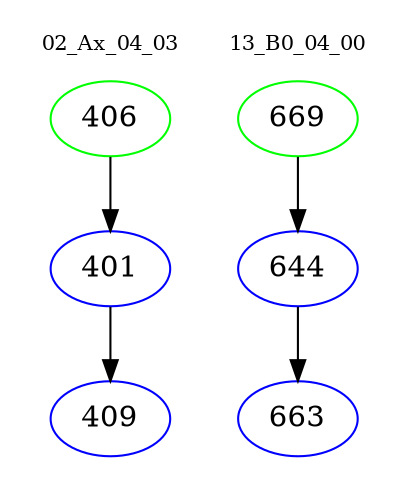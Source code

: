 digraph{
subgraph cluster_0 {
color = white
label = "02_Ax_04_03";
fontsize=10;
T0_406 [label="406", color="green"]
T0_406 -> T0_401 [color="black"]
T0_401 [label="401", color="blue"]
T0_401 -> T0_409 [color="black"]
T0_409 [label="409", color="blue"]
}
subgraph cluster_1 {
color = white
label = "13_B0_04_00";
fontsize=10;
T1_669 [label="669", color="green"]
T1_669 -> T1_644 [color="black"]
T1_644 [label="644", color="blue"]
T1_644 -> T1_663 [color="black"]
T1_663 [label="663", color="blue"]
}
}
